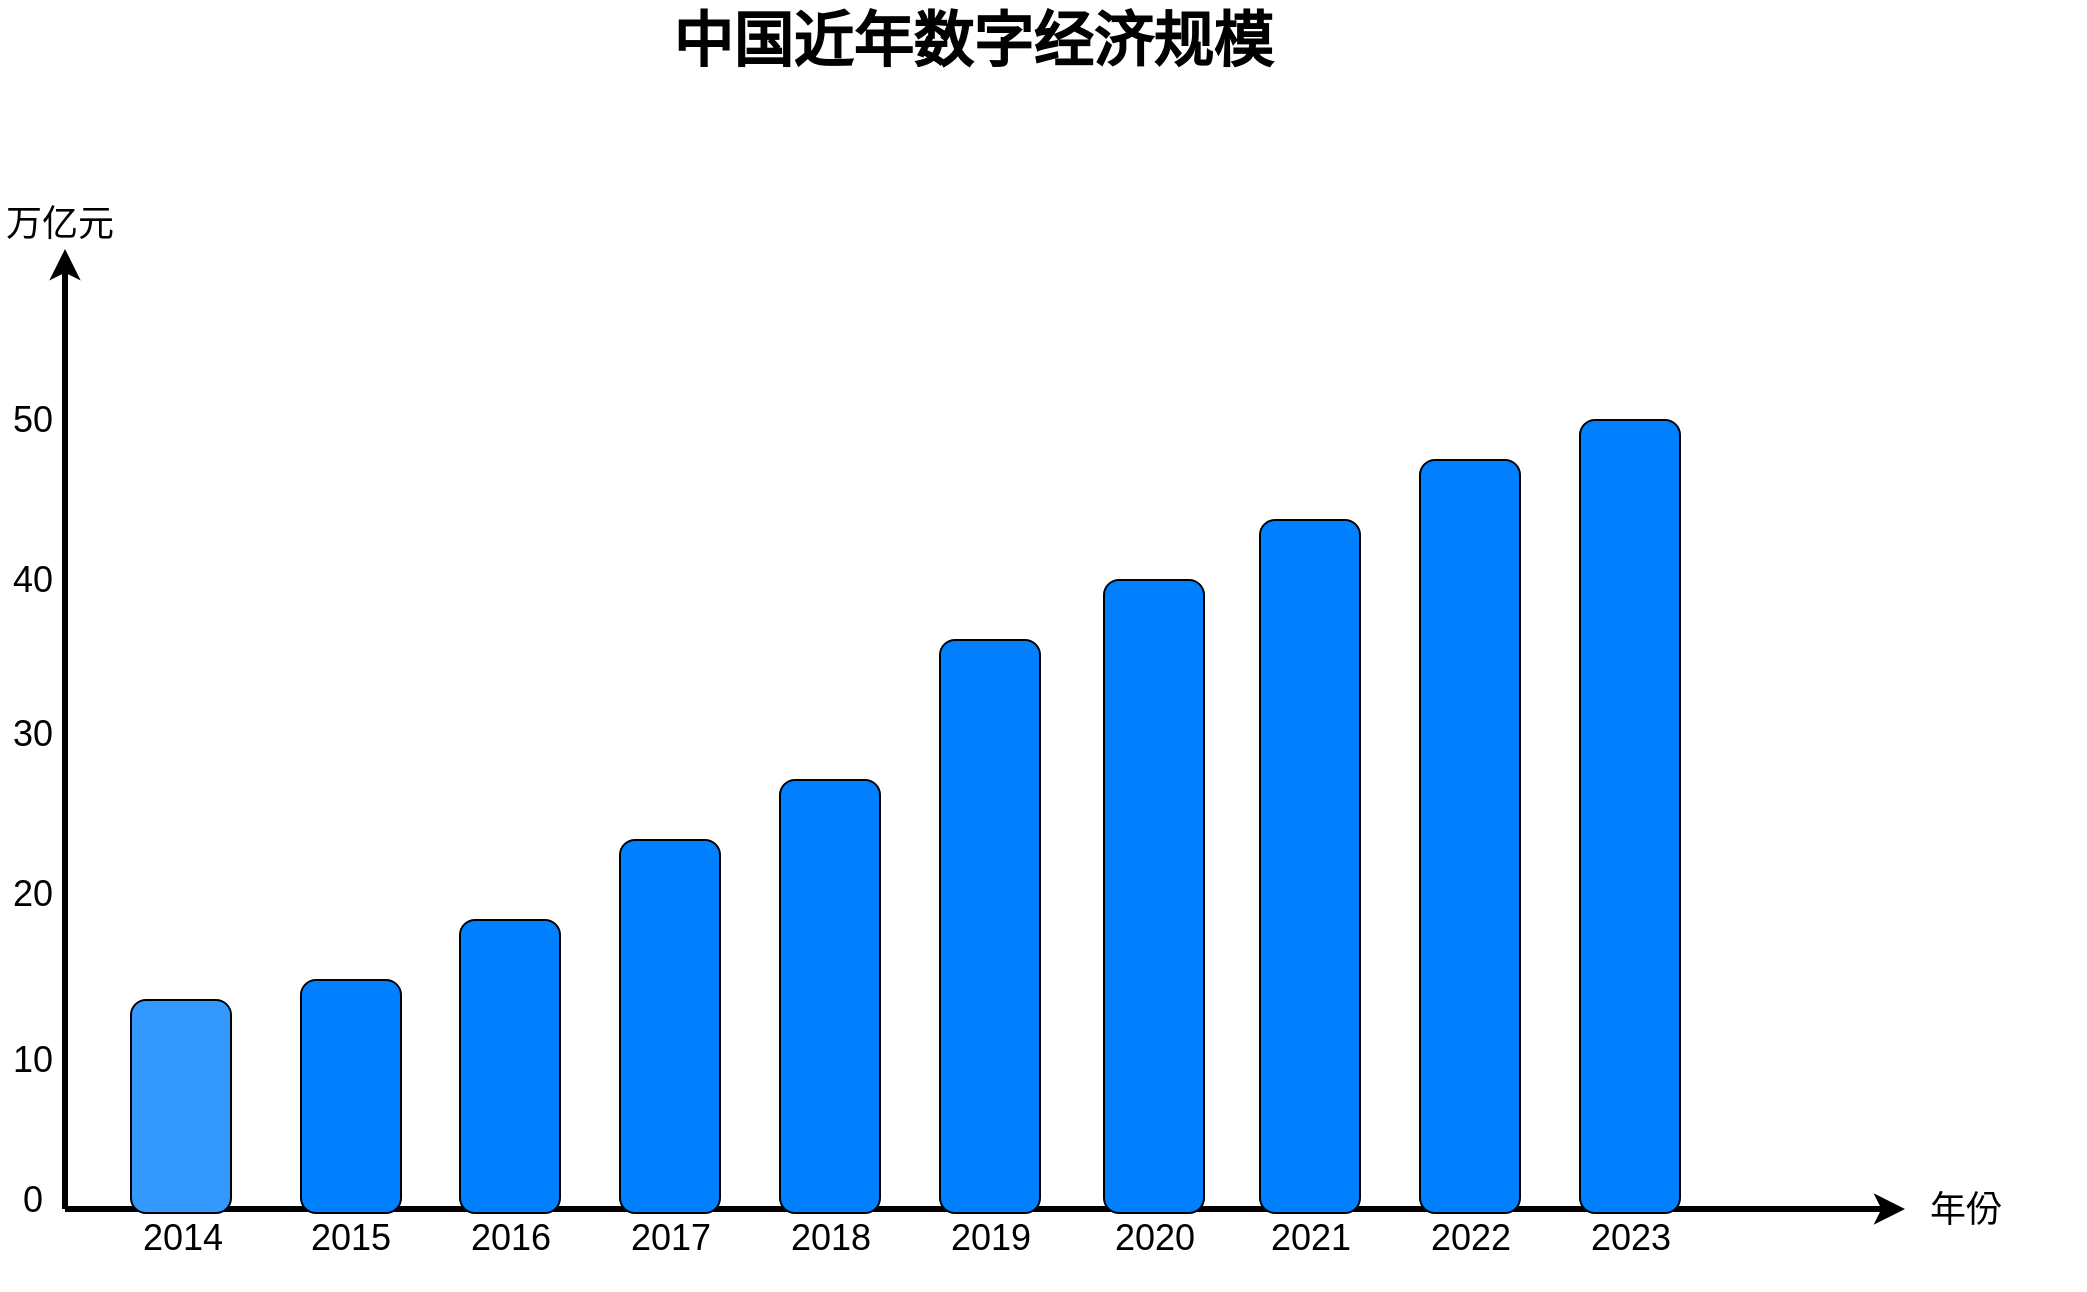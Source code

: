 <mxfile version="24.8.3">
  <diagram id="07fea595-8f29-1299-0266-81d95cde20df" name="Page-1">
    <mxGraphModel dx="-1143" dy="-59" grid="1" gridSize="10" guides="1" tooltips="1" connect="1" arrows="1" fold="1" page="1" pageScale="1" pageWidth="1169" pageHeight="827" background="none" math="0" shadow="0">
      <root>
        <mxCell id="0" />
        <mxCell id="1" parent="0" />
        <mxCell id="727" value="" style="edgeStyle=none;html=1;fontColor=#000000;strokeWidth=3;strokeColor=#000000;" parent="1" edge="1">
          <mxGeometry width="100" height="100" relative="1" as="geometry">
            <mxPoint x="2437.5" y="1594.5" as="sourcePoint" />
            <mxPoint x="2437.5" y="1114.5" as="targetPoint" />
          </mxGeometry>
        </mxCell>
        <mxCell id="734" value="" style="edgeStyle=none;html=1;fontColor=#000000;strokeWidth=3;strokeColor=#000000;" parent="1" edge="1">
          <mxGeometry width="100" height="100" relative="1" as="geometry">
            <mxPoint x="2437.5" y="1594.5" as="sourcePoint" />
            <mxPoint x="3357.5" y="1594.5" as="targetPoint" />
          </mxGeometry>
        </mxCell>
        <mxCell id="735" value="年份" style="text;spacingTop=-5;html=1;fontSize=18;fontStyle=0;points=[];strokeColor=none;" parent="1" vertex="1">
          <mxGeometry x="3367.5" y="1582.5" width="80" height="20" as="geometry" />
        </mxCell>
        <mxCell id="736" value="2014" style="text;spacingTop=-5;align=center;verticalAlign=middle;fontStyle=0;html=1;fontSize=18;points=[];strokeColor=none;" parent="1" vertex="1">
          <mxGeometry x="2435.5" y="1596.5" width="120" height="30" as="geometry" />
        </mxCell>
        <mxCell id="737" value="2015" style="text;spacingTop=-5;align=center;verticalAlign=middle;fontStyle=0;html=1;fontSize=18;points=[];strokeColor=none;" parent="1" vertex="1">
          <mxGeometry x="2520" y="1596.5" width="120" height="30" as="geometry" />
        </mxCell>
        <mxCell id="738" value="2016" style="text;spacingTop=-5;align=center;verticalAlign=middle;fontStyle=0;html=1;fontSize=18;points=[];strokeColor=none;" parent="1" vertex="1">
          <mxGeometry x="2600" y="1596.5" width="120" height="30" as="geometry" />
        </mxCell>
        <mxCell id="745" value="万亿元" style="text;spacingTop=-5;html=1;fontSize=18;fontStyle=0;points=[]" parent="1" vertex="1">
          <mxGeometry x="2405.5" y="1090" width="80" height="20" as="geometry" />
        </mxCell>
        <mxCell id="746" value="10" style="text;spacingTop=-5;align=center;verticalAlign=middle;fontStyle=0;html=1;fontSize=18;points=[]" parent="1" vertex="1">
          <mxGeometry x="2405.5" y="1480" width="30" height="84.5" as="geometry" />
        </mxCell>
        <mxCell id="747" value="20" style="text;spacingTop=-5;align=center;verticalAlign=middle;fontStyle=0;html=1;fontSize=18;points=[]" parent="1" vertex="1">
          <mxGeometry x="2405.5" y="1374.5" width="30" height="130.0" as="geometry" />
        </mxCell>
        <mxCell id="748" value="30" style="text;spacingTop=-5;align=center;verticalAlign=middle;fontStyle=0;html=1;fontSize=18;points=[]" parent="1" vertex="1">
          <mxGeometry x="2405.5" y="1294.5" width="30" height="130.0" as="geometry" />
        </mxCell>
        <mxCell id="749" value="&lt;font style=&quot;font-size: 30px;&quot;&gt;中国近年数字经济规模&lt;/font&gt;" style="text;spacingTop=-5;align=center;verticalAlign=middle;fontSize=30;fontStyle=1;html=1;points=[]" parent="1" vertex="1">
          <mxGeometry x="2485.5" y="990" width="810" height="45" as="geometry" />
        </mxCell>
        <mxCell id="752" value="2017" style="text;spacingTop=-5;align=center;verticalAlign=middle;fontStyle=0;html=1;fontSize=18;points=[];strokeColor=none;" parent="1" vertex="1">
          <mxGeometry x="2680" y="1596.5" width="120" height="30" as="geometry" />
        </mxCell>
        <mxCell id="lbe4m9ubsCiE2F9bmE8v-752" value="0" style="text;spacingTop=-5;align=center;verticalAlign=middle;fontStyle=0;html=1;fontSize=18;points=[]" vertex="1" parent="1">
          <mxGeometry x="2405.5" y="1550.25" width="30" height="84.5" as="geometry" />
        </mxCell>
        <mxCell id="lbe4m9ubsCiE2F9bmE8v-753" value="40" style="text;spacingTop=-5;align=center;verticalAlign=middle;fontStyle=0;html=1;fontSize=18;points=[]" vertex="1" parent="1">
          <mxGeometry x="2405.5" y="1240" width="30" height="84.5" as="geometry" />
        </mxCell>
        <mxCell id="lbe4m9ubsCiE2F9bmE8v-755" value="50" style="text;spacingTop=-5;align=center;verticalAlign=middle;fontStyle=0;html=1;fontSize=18;points=[]" vertex="1" parent="1">
          <mxGeometry x="2405.5" y="1160" width="30" height="84.5" as="geometry" />
        </mxCell>
        <mxCell id="lbe4m9ubsCiE2F9bmE8v-756" value="2018" style="text;spacingTop=-5;align=center;verticalAlign=middle;fontStyle=0;html=1;fontSize=18;points=[];strokeColor=none;" vertex="1" parent="1">
          <mxGeometry x="2760" y="1596.5" width="120" height="30" as="geometry" />
        </mxCell>
        <mxCell id="lbe4m9ubsCiE2F9bmE8v-757" value="2019" style="text;spacingTop=-5;align=center;verticalAlign=middle;fontStyle=0;html=1;fontSize=18;points=[];strokeColor=none;" vertex="1" parent="1">
          <mxGeometry x="2840" y="1596.5" width="120" height="30" as="geometry" />
        </mxCell>
        <mxCell id="lbe4m9ubsCiE2F9bmE8v-758" value="2020" style="text;spacingTop=-5;align=center;verticalAlign=middle;fontStyle=0;html=1;fontSize=18;points=[];strokeColor=none;" vertex="1" parent="1">
          <mxGeometry x="2922" y="1596.5" width="120" height="30" as="geometry" />
        </mxCell>
        <mxCell id="lbe4m9ubsCiE2F9bmE8v-759" value="2021" style="text;spacingTop=-5;align=center;verticalAlign=middle;fontStyle=0;html=1;fontSize=18;points=[];strokeColor=none;" vertex="1" parent="1">
          <mxGeometry x="3000" y="1596.5" width="120" height="30" as="geometry" />
        </mxCell>
        <mxCell id="lbe4m9ubsCiE2F9bmE8v-760" value="2022" style="text;spacingTop=-5;align=center;verticalAlign=middle;fontStyle=0;html=1;fontSize=18;points=[];strokeColor=none;" vertex="1" parent="1">
          <mxGeometry x="3080" y="1596.5" width="120" height="30" as="geometry" />
        </mxCell>
        <mxCell id="lbe4m9ubsCiE2F9bmE8v-761" value="2023" style="text;spacingTop=-5;align=center;verticalAlign=middle;fontStyle=0;html=1;fontSize=18;points=[];strokeColor=none;" vertex="1" parent="1">
          <mxGeometry x="3160" y="1596.5" width="120" height="30" as="geometry" />
        </mxCell>
        <mxCell id="lbe4m9ubsCiE2F9bmE8v-762" value="" style="rounded=1;whiteSpace=wrap;html=1;direction=south;fillColor=#3399FF;" vertex="1" parent="1">
          <mxGeometry x="2470.5" y="1490" width="50" height="106.5" as="geometry" />
        </mxCell>
        <mxCell id="lbe4m9ubsCiE2F9bmE8v-764" value="" style="rounded=1;whiteSpace=wrap;html=1;direction=south;fillColor=#007FFF;" vertex="1" parent="1">
          <mxGeometry x="2555.5" y="1480" width="50" height="116.5" as="geometry" />
        </mxCell>
        <mxCell id="lbe4m9ubsCiE2F9bmE8v-765" value="" style="rounded=1;whiteSpace=wrap;html=1;direction=south;fillColor=#007FFF;" vertex="1" parent="1">
          <mxGeometry x="2635" y="1450" width="50" height="146.5" as="geometry" />
        </mxCell>
        <mxCell id="lbe4m9ubsCiE2F9bmE8v-766" value="" style="rounded=1;whiteSpace=wrap;html=1;direction=south;fillStyle=auto;fillColor=#007FFF;" vertex="1" parent="1">
          <mxGeometry x="2715" y="1410" width="50" height="186.5" as="geometry" />
        </mxCell>
        <mxCell id="lbe4m9ubsCiE2F9bmE8v-767" value="" style="rounded=1;whiteSpace=wrap;html=1;direction=south;fillColor=#007FFF;" vertex="1" parent="1">
          <mxGeometry x="2795" y="1380" width="50" height="216.5" as="geometry" />
        </mxCell>
        <mxCell id="lbe4m9ubsCiE2F9bmE8v-768" value="" style="rounded=1;whiteSpace=wrap;html=1;direction=south;fillColor=#007FFF;" vertex="1" parent="1">
          <mxGeometry x="2875" y="1310" width="50" height="286.5" as="geometry" />
        </mxCell>
        <mxCell id="lbe4m9ubsCiE2F9bmE8v-769" value="" style="rounded=1;whiteSpace=wrap;html=1;direction=south;fillColor=#007FFF;" vertex="1" parent="1">
          <mxGeometry x="2957" y="1280" width="50" height="316.5" as="geometry" />
        </mxCell>
        <mxCell id="lbe4m9ubsCiE2F9bmE8v-770" value="" style="rounded=1;whiteSpace=wrap;html=1;direction=south;fillColor=#007FFF;" vertex="1" parent="1">
          <mxGeometry x="3035" y="1250" width="50" height="346.5" as="geometry" />
        </mxCell>
        <mxCell id="lbe4m9ubsCiE2F9bmE8v-771" value="" style="rounded=1;whiteSpace=wrap;html=1;direction=south;fillColor=#007FFF;" vertex="1" parent="1">
          <mxGeometry x="3115" y="1220" width="50" height="376.5" as="geometry" />
        </mxCell>
        <mxCell id="lbe4m9ubsCiE2F9bmE8v-772" value="" style="rounded=1;whiteSpace=wrap;html=1;direction=south;fillColor=#007FFF;" vertex="1" parent="1">
          <mxGeometry x="3195" y="1200" width="50" height="396.5" as="geometry" />
        </mxCell>
      </root>
    </mxGraphModel>
  </diagram>
</mxfile>
